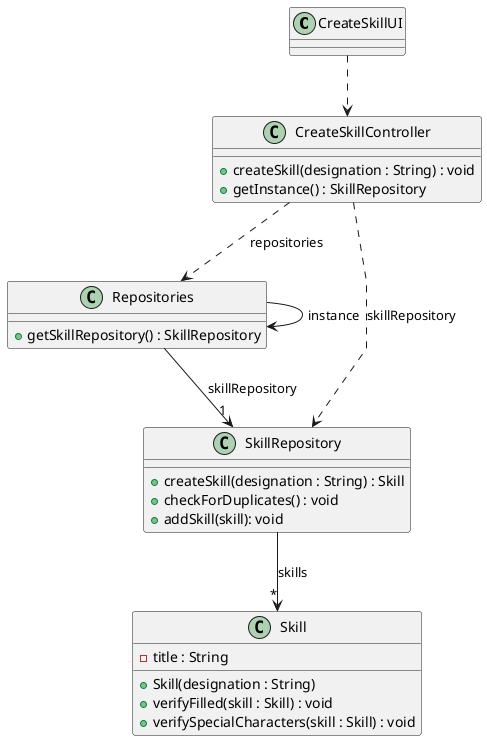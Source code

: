 @startuml
skinparam packageStyle rectangle
skinparam shadowing false
skinparam linetype polyline

'left to right direction

class CreateSkillUI {
}

class CreateSkillController {
    +createSkill(designation : String) : void
    +getInstance() : SkillRepository
}

class Repositories {
    +getSkillRepository() : SkillRepository
}

class SkillRepository {
    +createSkill(designation : String) : Skill
    +checkForDuplicates() : void
    +addSkill(skill): void
}

class Skill {
    - title : String
    + Skill(designation : String)
    +verifyFilled(skill : Skill) : void
    +verifySpecialCharacters(skill : Skill) : void
}

CreateSkillUI ..> CreateSkillController
Repositories --> "1" SkillRepository : skillRepository
Repositories --> Repositories : instance
SkillRepository --> "*" Skill : skills
CreateSkillController ..> Repositories : repositories
CreateSkillController ..> SkillRepository : skillRepository

@enduml
